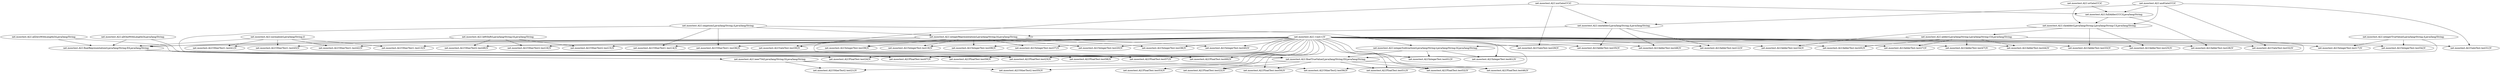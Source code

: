 digraph cmd_method{
"net.mooctest.ALU.normalize(Ljava/lang/String;)I" -> "net.mooctest.ALUOtherTest1.test43()V";
"net.mooctest.ALU.normalize(Ljava/lang/String;)I" -> "net.mooctest.ALUOtherTest1.test42()V";
"net.mooctest.ALU.normalize(Ljava/lang/String;)I" -> "net.mooctest.ALU.floatRepresentation(Ljava/lang/String;II)Ljava/lang/String;";
"net.mooctest.ALU.normalize(Ljava/lang/String;)I" -> "net.mooctest.ALUOtherTest1.test13()V";
"net.mooctest.ALU.normalize(Ljava/lang/String;)I" -> "net.mooctest.ALUOtherTest1.test41()V";
"net.mooctest.ALU.adder(Ljava/lang/String;Ljava/lang/String;CI)Ljava/lang/String;" -> "net.mooctest.ALUAdderTest.test44()V";
"net.mooctest.ALU.adder(Ljava/lang/String;Ljava/lang/String;CI)Ljava/lang/String;" -> "net.mooctest.ALU.floatTrueValue(Ljava/lang/String;II)Ljava/lang/String;";
"net.mooctest.ALU.adder(Ljava/lang/String;Ljava/lang/String;CI)Ljava/lang/String;" -> "net.mooctest.ALUAdderTest.test45()V";
"net.mooctest.ALU.adder(Ljava/lang/String;Ljava/lang/String;CI)Ljava/lang/String;" -> "net.mooctest.ALUAdderTest.test27()V";
"net.mooctest.ALU.adder(Ljava/lang/String;Ljava/lang/String;CI)Ljava/lang/String;" -> "net.mooctest.ALU.integerSubtraction(Ljava/lang/String;Ljava/lang/String;I)Ljava/lang/String;";
"net.mooctest.ALU.adder(Ljava/lang/String;Ljava/lang/String;CI)Ljava/lang/String;" -> "net.mooctest.ALUAdderTest.test47()V";
"net.mooctest.ALU.fullAdder(CCC)Ljava/lang/String;" -> "net.mooctest.ALU.claAdder(Ljava/lang/String;Ljava/lang/String;C)Ljava/lang/String;";
"net.mooctest.ALU.fullAdder(CCC)Ljava/lang/String;" -> "net.mooctest.ALUAdderTest.test28()V";
"net.mooctest.ALU.<init>()V" -> "net.mooctest.ALUAdderTest.test33()V";
"net.mooctest.ALU.<init>()V" -> "net.mooctest.ALUIntegerTest.test08()V";
"net.mooctest.ALU.<init>()V" -> "net.mooctest.ALUAdderTest.test27()V";
"net.mooctest.ALU.<init>()V" -> "net.mooctest.ALUFloatTest.test50()V";
"net.mooctest.ALU.<init>()V" -> "net.mooctest.ALUGateTest.test32()V";
"net.mooctest.ALU.<init>()V" -> "net.mooctest.ALUIntegerTest.test37()V";
"net.mooctest.ALU.<init>()V" -> "net.mooctest.ALUOtherTest1.test36()V";
"net.mooctest.ALU.<init>()V" -> "net.mooctest.ALUIntegerTest.test61()V";
"net.mooctest.ALU.<init>()V" -> "net.mooctest.ALUAdderTest.test28()V";
"net.mooctest.ALU.<init>()V" -> "net.mooctest.ALUAdderTest.test45()V";
"net.mooctest.ALU.<init>()V" -> "net.mooctest.ALUFloatTest.test51()V";
"net.mooctest.ALU.<init>()V" -> "net.mooctest.ALUIntegerTest.test17()V";
"net.mooctest.ALU.<init>()V" -> "net.mooctest.ALUOtherTest1.test43()V";
"net.mooctest.ALU.<init>()V" -> "net.mooctest.ALUIntegerTest.test20()V";
"net.mooctest.ALU.<init>()V" -> "net.mooctest.ALUFloatTest.test24()V";
"net.mooctest.ALU.<init>()V" -> "net.mooctest.ALUIntegerTest.test38()V";
"net.mooctest.ALU.<init>()V" -> "net.mooctest.ALUAdderTest.test35()V";
"net.mooctest.ALU.<init>()V" -> "net.mooctest.ALUFloatTest.test07()V";
"net.mooctest.ALU.<init>()V" -> "net.mooctest.ALUIntegerTest.test54()V";
"net.mooctest.ALU.<init>()V" -> "net.mooctest.ALUOtherTest2.test49()V";
"net.mooctest.ALU.<init>()V" -> "net.mooctest.ALUOtherTest2.test55()V";
"net.mooctest.ALU.<init>()V" -> "net.mooctest.ALUAdderTest.test25()V";
"net.mooctest.ALU.<init>()V" -> "net.mooctest.ALUOtherTest1.test14()V";
"net.mooctest.ALU.<init>()V" -> "net.mooctest.ALUFloatTest.test59()V";
"net.mooctest.ALU.<init>()V" -> "net.mooctest.ALUFloatTest.test52()V";
"net.mooctest.ALU.<init>()V" -> "net.mooctest.ALUAdderTest.test48()V";
"net.mooctest.ALU.<init>()V" -> "net.mooctest.ALUGateTest.test30()V";
"net.mooctest.ALU.<init>()V" -> "net.mooctest.ALUOtherTest2.test16()V";
"net.mooctest.ALU.<init>()V" -> "net.mooctest.ALUOtherTest1.test42()V";
"net.mooctest.ALU.<init>()V" -> "net.mooctest.ALUIntegerTest.test40()V";
"net.mooctest.ALU.<init>()V" -> "net.mooctest.ALUAdderTest.test34()V";
"net.mooctest.ALU.<init>()V" -> "net.mooctest.ALUIntegerTest.test39()V";
"net.mooctest.ALU.<init>()V" -> "net.mooctest.ALUFloatTest.test46()V";
"net.mooctest.ALU.<init>()V" -> "net.mooctest.ALUFloatTest.test23()V";
"net.mooctest.ALU.<init>()V" -> "net.mooctest.ALUOtherTest2.test56()V";
"net.mooctest.ALU.<init>()V" -> "net.mooctest.ALUIntegerTest.test01()V";
"net.mooctest.ALU.<init>()V" -> "net.mooctest.ALUOtherTest1.test13()V";
"net.mooctest.ALU.<init>()V" -> "net.mooctest.ALUOtherTest2.test21()V";
"net.mooctest.ALU.<init>()V" -> "net.mooctest.ALUFloatTest.test58()V";
"net.mooctest.ALU.<init>()V" -> "net.mooctest.ALUFloatTest.test53()V";
"net.mooctest.ALU.<init>()V" -> "net.mooctest.ALUAdderTest.test47()V";
"net.mooctest.ALU.<init>()V" -> "net.mooctest.ALUGateTest.test29()V";
"net.mooctest.ALU.<init>()V" -> "net.mooctest.ALUAdderTest.test44()V";
"net.mooctest.ALU.<init>()V" -> "net.mooctest.ALUGateTest.test31()V";
"net.mooctest.ALU.<init>()V" -> "net.mooctest.ALUOtherTest2.test15()V";
"net.mooctest.ALU.<init>()V" -> "net.mooctest.ALUFloatTest.test57()V";
"net.mooctest.ALU.<init>()V" -> "net.mooctest.ALUIntegerTest.test19()V";
"net.mooctest.ALU.<init>()V" -> "net.mooctest.ALUAdderTest.test12()V";
"net.mooctest.ALU.<init>()V" -> "net.mooctest.ALUOtherTest1.test41()V";
"net.mooctest.ALU.<init>()V" -> "net.mooctest.ALUFloatTest.test22()V";
"net.mooctest.ALU.<init>()V" -> "net.mooctest.ALUFloatTest.test60()V";
"net.mooctest.ALU.floatTrueValue(Ljava/lang/String;II)Ljava/lang/String;" -> "net.mooctest.ALUFloatTest.test52()V";
"net.mooctest.ALU.floatTrueValue(Ljava/lang/String;II)Ljava/lang/String;" -> "net.mooctest.ALUFloatTest.test22()V";
"net.mooctest.ALU.floatTrueValue(Ljava/lang/String;II)Ljava/lang/String;" -> "net.mooctest.ALUFloatTest.test46()V";
"net.mooctest.ALU.floatTrueValue(Ljava/lang/String;II)Ljava/lang/String;" -> "net.mooctest.ALUFloatTest.test53()V";
"net.mooctest.ALU.floatTrueValue(Ljava/lang/String;II)Ljava/lang/String;" -> "net.mooctest.ALUFloatTest.test51()V";
"net.mooctest.ALU.floatTrueValue(Ljava/lang/String;II)Ljava/lang/String;" -> "net.mooctest.ALUFloatTest.test50()V";
"net.mooctest.ALU.ieee754(Ljava/lang/String;I)Ljava/lang/String;" -> "net.mooctest.ALUOtherTest2.test56()V";
"net.mooctest.ALU.ieee754(Ljava/lang/String;I)Ljava/lang/String;" -> "net.mooctest.ALUOtherTest2.test55()V";
"net.mooctest.ALU.ieee754(Ljava/lang/String;I)Ljava/lang/String;" -> "net.mooctest.ALUOtherTest2.test21()V";
"net.mooctest.ALU.allOneWithLength(I)Ljava/lang/String;" -> "net.mooctest.ALU.floatTrueValue(Ljava/lang/String;II)Ljava/lang/String;";
"net.mooctest.ALU.allOneWithLength(I)Ljava/lang/String;" -> "net.mooctest.ALU.floatRepresentation(Ljava/lang/String;II)Ljava/lang/String;";
"net.mooctest.ALU.xorGate(CC)C" -> "net.mooctest.ALUGateTest.test30()V";
"net.mooctest.ALU.xorGate(CC)C" -> "net.mooctest.ALUGateTest.test29()V";
"net.mooctest.ALU.xorGate(CC)C" -> "net.mooctest.ALU.fullAdder(CCC)Ljava/lang/String;";
"net.mooctest.ALU.xorGate(CC)C" -> "net.mooctest.ALU.oneAdder(Ljava/lang/String;)Ljava/lang/String;";
"net.mooctest.ALU.integerSubtraction(Ljava/lang/String;Ljava/lang/String;I)Ljava/lang/String;" -> "net.mooctest.ALU.floatTrueValue(Ljava/lang/String;II)Ljava/lang/String;";
"net.mooctest.ALU.integerSubtraction(Ljava/lang/String;Ljava/lang/String;I)Ljava/lang/String;" -> "net.mooctest.ALUIntegerTest.test01()V";
"net.mooctest.ALU.integerSubtraction(Ljava/lang/String;Ljava/lang/String;I)Ljava/lang/String;" -> "net.mooctest.ALUIntegerTest.test61()V";
"net.mooctest.ALU.floatRepresentation(Ljava/lang/String;II)Ljava/lang/String;" -> "net.mooctest.ALUFloatTest.test57()V";
"net.mooctest.ALU.floatRepresentation(Ljava/lang/String;II)Ljava/lang/String;" -> "net.mooctest.ALUFloatTest.test24()V";
"net.mooctest.ALU.floatRepresentation(Ljava/lang/String;II)Ljava/lang/String;" -> "net.mooctest.ALUFloatTest.test59()V";
"net.mooctest.ALU.floatRepresentation(Ljava/lang/String;II)Ljava/lang/String;" -> "net.mooctest.ALUFloatTest.test58()V";
"net.mooctest.ALU.floatRepresentation(Ljava/lang/String;II)Ljava/lang/String;" -> "net.mooctest.ALU.ieee754(Ljava/lang/String;I)Ljava/lang/String;";
"net.mooctest.ALU.floatRepresentation(Ljava/lang/String;II)Ljava/lang/String;" -> "net.mooctest.ALUFloatTest.test23()V";
"net.mooctest.ALU.floatRepresentation(Ljava/lang/String;II)Ljava/lang/String;" -> "net.mooctest.ALUFloatTest.test60()V";
"net.mooctest.ALU.floatRepresentation(Ljava/lang/String;II)Ljava/lang/String;" -> "net.mooctest.ALUFloatTest.test07()V";
"net.mooctest.ALU.orGate(CC)C" -> "net.mooctest.ALU.fullAdder(CCC)Ljava/lang/String;";
"net.mooctest.ALU.orGate(CC)C" -> "net.mooctest.ALU.claAdder(Ljava/lang/String;Ljava/lang/String;C)Ljava/lang/String;";
"net.mooctest.ALU.integerTrueValue(Ljava/lang/String;)Ljava/lang/String;" -> "net.mooctest.ALUIntegerTest.test17()V";
"net.mooctest.ALU.integerTrueValue(Ljava/lang/String;)Ljava/lang/String;" -> "net.mooctest.ALUIntegerTest.test54()V";
"net.mooctest.ALU.integerTrueValue(Ljava/lang/String;)Ljava/lang/String;" -> "net.mooctest.ALU.floatTrueValue(Ljava/lang/String;II)Ljava/lang/String;";
"net.mooctest.ALU.negation(Ljava/lang/String;)Ljava/lang/String;" -> "net.mooctest.ALU.floatTrueValue(Ljava/lang/String;II)Ljava/lang/String;";
"net.mooctest.ALU.negation(Ljava/lang/String;)Ljava/lang/String;" -> "net.mooctest.ALU.integerRepresentation(Ljava/lang/String;I)Ljava/lang/String;";
"net.mooctest.ALU.negation(Ljava/lang/String;)Ljava/lang/String;" -> "net.mooctest.ALUOtherTest1.test14()V";
"net.mooctest.ALU.negation(Ljava/lang/String;)Ljava/lang/String;" -> "net.mooctest.ALUOtherTest1.test36()V";
"net.mooctest.ALU.negation(Ljava/lang/String;)Ljava/lang/String;" -> "net.mooctest.ALU.integerSubtraction(Ljava/lang/String;Ljava/lang/String;I)Ljava/lang/String;";
"net.mooctest.ALU.integerRepresentation(Ljava/lang/String;I)Ljava/lang/String;" -> "net.mooctest.ALUIntegerTest.test19()V";
"net.mooctest.ALU.integerRepresentation(Ljava/lang/String;I)Ljava/lang/String;" -> "net.mooctest.ALUIntegerTest.test08()V";
"net.mooctest.ALU.integerRepresentation(Ljava/lang/String;I)Ljava/lang/String;" -> "net.mooctest.ALUIntegerTest.test40()V";
"net.mooctest.ALU.integerRepresentation(Ljava/lang/String;I)Ljava/lang/String;" -> "net.mooctest.ALU.floatTrueValue(Ljava/lang/String;II)Ljava/lang/String;";
"net.mooctest.ALU.integerRepresentation(Ljava/lang/String;I)Ljava/lang/String;" -> "net.mooctest.ALUIntegerTest.test20()V";
"net.mooctest.ALU.integerRepresentation(Ljava/lang/String;I)Ljava/lang/String;" -> "net.mooctest.ALU.floatRepresentation(Ljava/lang/String;II)Ljava/lang/String;";
"net.mooctest.ALU.integerRepresentation(Ljava/lang/String;I)Ljava/lang/String;" -> "net.mooctest.ALUIntegerTest.test37()V";
"net.mooctest.ALU.integerRepresentation(Ljava/lang/String;I)Ljava/lang/String;" -> "net.mooctest.ALUIntegerTest.test38()V";
"net.mooctest.ALU.integerRepresentation(Ljava/lang/String;I)Ljava/lang/String;" -> "net.mooctest.ALUIntegerTest.test39()V";
"net.mooctest.ALU.claAdder(Ljava/lang/String;Ljava/lang/String;C)Ljava/lang/String;" -> "net.mooctest.ALU.adder(Ljava/lang/String;Ljava/lang/String;CI)Ljava/lang/String;";
"net.mooctest.ALU.claAdder(Ljava/lang/String;Ljava/lang/String;C)Ljava/lang/String;" -> "net.mooctest.ALUAdderTest.test33()V";
"net.mooctest.ALU.claAdder(Ljava/lang/String;Ljava/lang/String;C)Ljava/lang/String;" -> "net.mooctest.ALUAdderTest.test25()V";
"net.mooctest.ALU.claAdder(Ljava/lang/String;Ljava/lang/String;C)Ljava/lang/String;" -> "net.mooctest.ALUAdderTest.test34()V";
"net.mooctest.ALU.leftShift(Ljava/lang/String;I)Ljava/lang/String;" -> "net.mooctest.ALUOtherTest2.test16()V";
"net.mooctest.ALU.leftShift(Ljava/lang/String;I)Ljava/lang/String;" -> "net.mooctest.ALUOtherTest2.test15()V";
"net.mooctest.ALU.leftShift(Ljava/lang/String;I)Ljava/lang/String;" -> "net.mooctest.ALUOtherTest2.test49()V";
"net.mooctest.ALU.leftShift(Ljava/lang/String;I)Ljava/lang/String;" -> "net.mooctest.ALU.floatRepresentation(Ljava/lang/String;II)Ljava/lang/String;";
"net.mooctest.ALU.andGate(CC)C" -> "net.mooctest.ALUGateTest.test31()V";
"net.mooctest.ALU.andGate(CC)C" -> "net.mooctest.ALU.fullAdder(CCC)Ljava/lang/String;";
"net.mooctest.ALU.andGate(CC)C" -> "net.mooctest.ALUGateTest.test32()V";
"net.mooctest.ALU.andGate(CC)C" -> "net.mooctest.ALU.claAdder(Ljava/lang/String;Ljava/lang/String;C)Ljava/lang/String;";
"net.mooctest.ALU.andGate(CC)C" -> "net.mooctest.ALU.oneAdder(Ljava/lang/String;)Ljava/lang/String;";
"net.mooctest.ALU.allZeroWithLength(I)Ljava/lang/String;" -> "net.mooctest.ALU.floatTrueValue(Ljava/lang/String;II)Ljava/lang/String;";
"net.mooctest.ALU.allZeroWithLength(I)Ljava/lang/String;" -> "net.mooctest.ALU.floatRepresentation(Ljava/lang/String;II)Ljava/lang/String;";
"net.mooctest.ALU.oneAdder(Ljava/lang/String;)Ljava/lang/String;" -> "net.mooctest.ALU.integerRepresentation(Ljava/lang/String;I)Ljava/lang/String;";
"net.mooctest.ALU.oneAdder(Ljava/lang/String;)Ljava/lang/String;" -> "net.mooctest.ALUAdderTest.test12()V";
"net.mooctest.ALU.oneAdder(Ljava/lang/String;)Ljava/lang/String;" -> "net.mooctest.ALUAdderTest.test35()V";
"net.mooctest.ALU.oneAdder(Ljava/lang/String;)Ljava/lang/String;" -> "net.mooctest.ALUAdderTest.test48()V";
}
